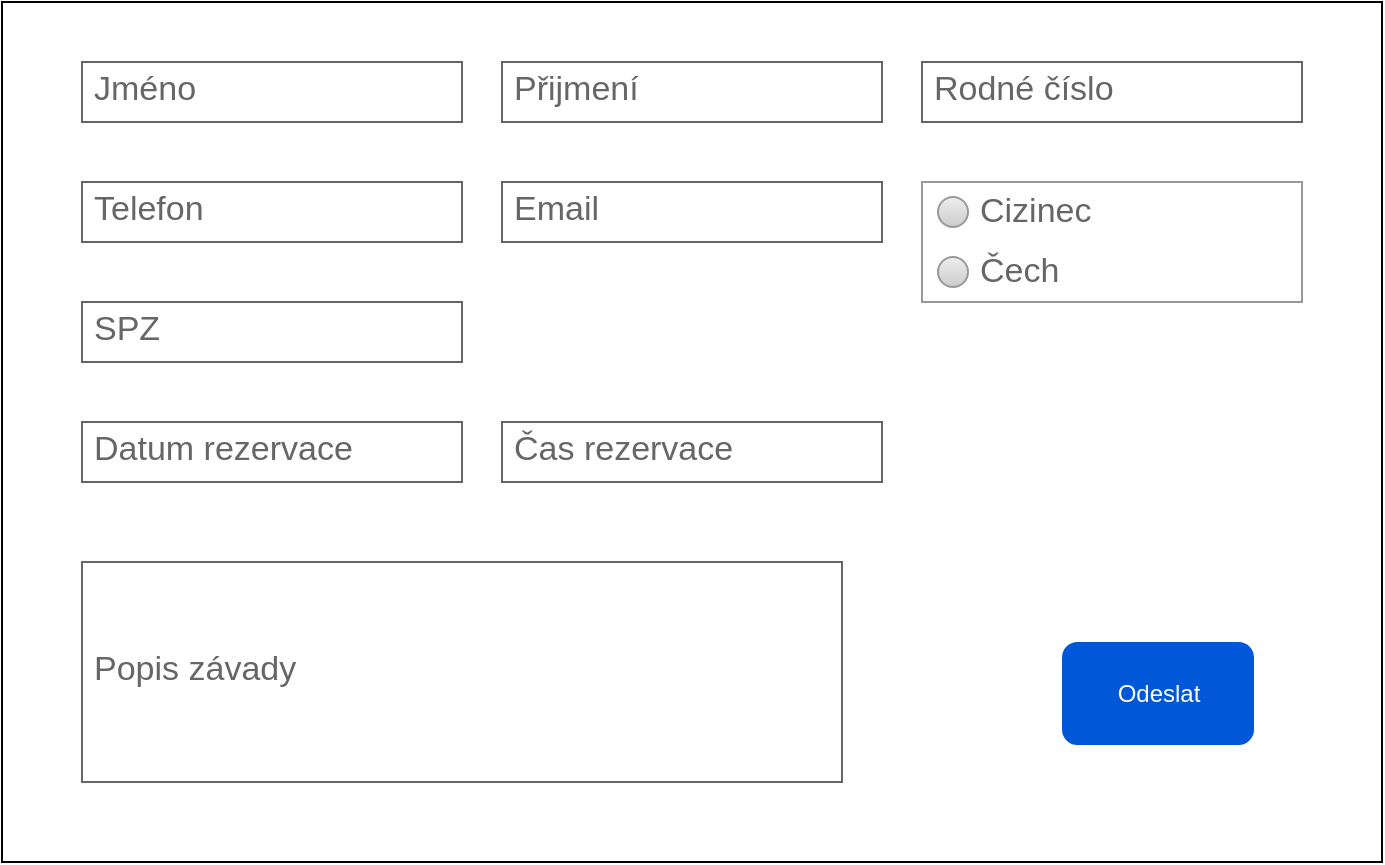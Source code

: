 <mxfile version="14.4.0" type="google"><diagram name="Page-1" id="f1b7ffb7-ca1e-a977-7cf5-a751b3c06c05"><mxGraphModel dx="1422" dy="794" grid="1" gridSize="10" guides="1" tooltips="1" connect="1" arrows="1" fold="1" page="1" pageScale="1" pageWidth="826" pageHeight="1169" background="#ffffff" math="0" shadow="0"><root><mxCell id="0"/><mxCell id="1" parent="0"/><mxCell id="mQii23HYEHAQYxSbwCVt-62" value="" style="whiteSpace=wrap;html=1;" parent="1" vertex="1"><mxGeometry x="50" y="50" width="690" height="430" as="geometry"/></mxCell><mxCell id="mQii23HYEHAQYxSbwCVt-63" value="" style="strokeWidth=1;shadow=0;dashed=0;align=center;html=1;shape=mxgraph.mockup.forms.rrect;rSize=0;strokeColor=#999999;fillColor=#ffffff;recursiveResize=0;" parent="1" vertex="1"><mxGeometry x="510" y="140" width="190" height="60" as="geometry"/></mxCell><mxCell id="mQii23HYEHAQYxSbwCVt-64" value="Cizinec" style="shape=ellipse;rSize=0;fillColor=#eeeeee;strokeColor=#999999;gradientColor=#cccccc;html=1;align=left;spacingLeft=4;fontSize=17;fontColor=#666666;labelPosition=right;" parent="mQii23HYEHAQYxSbwCVt-63" vertex="1"><mxGeometry x="8" y="7.5" width="15" height="15" as="geometry"/></mxCell><mxCell id="mQii23HYEHAQYxSbwCVt-65" value="Čech" style="shape=ellipse;rSize=0;fillColor=#eeeeee;strokeColor=#999999;gradientColor=#cccccc;html=1;align=left;spacingLeft=4;fontSize=17;fontColor=#666666;labelPosition=right;" parent="mQii23HYEHAQYxSbwCVt-63" vertex="1"><mxGeometry x="8" y="37.5" width="15" height="15" as="geometry"/></mxCell><mxCell id="mQii23HYEHAQYxSbwCVt-71" value="Jméno" style="strokeWidth=1;shadow=0;dashed=0;align=center;html=1;shape=mxgraph.mockup.text.textBox;fontColor=#666666;align=left;fontSize=17;spacingLeft=4;spacingTop=-3;strokeColor=#666666;mainText=" parent="1" vertex="1"><mxGeometry x="90" y="80" width="190" height="30" as="geometry"/></mxCell><mxCell id="mQii23HYEHAQYxSbwCVt-72" value="Přijmení" style="strokeWidth=1;shadow=0;dashed=0;align=center;html=1;shape=mxgraph.mockup.text.textBox;fontColor=#666666;align=left;fontSize=17;spacingLeft=4;spacingTop=-3;strokeColor=#666666;mainText=" parent="1" vertex="1"><mxGeometry x="300" y="80" width="190" height="30" as="geometry"/></mxCell><mxCell id="Wj3HNxXiuhRGUcuh8z-l-1" value="Datum rezervace&lt;span style=&quot;color: rgba(0 , 0 , 0 , 0) ; font-family: monospace ; font-size: 0px&quot;&gt;%3CmxGraphModel%3E%3Croot%3E%3CmxCell%20id%3D%220%22%2F%3E%3CmxCell%20id%3D%221%22%20parent%3D%220%22%2F%3E%3CmxCell%20id%3D%222%22%20value%3D%22Jm%C3%A9no%22%20style%3D%22strokeWidth%3D1%3Bshadow%3D0%3Bdashed%3D0%3Balign%3Dcenter%3Bhtml%3D1%3Bshape%3Dmxgraph.mockup.text.textBox%3BfontColor%3D%23666666%3Balign%3Dleft%3BfontSize%3D17%3BspacingLeft%3D4%3BspacingTop%3D-3%3BstrokeColor%3D%23666666%3BmainText%3D%22%20vertex%3D%221%22%20parent%3D%221%22%3E%3CmxGeometry%20x%3D%2290%22%20y%3D%2290%22%20width%3D%22150%22%20height%3D%2230%22%20as%3D%22geometry%22%2F%3E%3C%2FmxCell%3E%3C%2Froot%3E%3C%2FmxGraphModel%3E&lt;/span&gt;" style="strokeWidth=1;shadow=0;dashed=0;align=center;html=1;shape=mxgraph.mockup.text.textBox;fontColor=#666666;align=left;fontSize=17;spacingLeft=4;spacingTop=-3;strokeColor=#666666;mainText=" vertex="1" parent="1"><mxGeometry x="90" y="260" width="190" height="30" as="geometry"/></mxCell><mxCell id="Wj3HNxXiuhRGUcuh8z-l-2" value="Čas rezervace" style="strokeWidth=1;shadow=0;dashed=0;align=center;html=1;shape=mxgraph.mockup.text.textBox;fontColor=#666666;align=left;fontSize=17;spacingLeft=4;spacingTop=-3;strokeColor=#666666;mainText=" vertex="1" parent="1"><mxGeometry x="300" y="260" width="190" height="30" as="geometry"/></mxCell><mxCell id="Wj3HNxXiuhRGUcuh8z-l-4" value="Telefon&lt;br&gt;" style="strokeWidth=1;shadow=0;dashed=0;align=center;html=1;shape=mxgraph.mockup.text.textBox;fontColor=#666666;align=left;fontSize=17;spacingLeft=4;spacingTop=-3;strokeColor=#666666;mainText=" vertex="1" parent="1"><mxGeometry x="90" y="140" width="190" height="30" as="geometry"/></mxCell><mxCell id="Wj3HNxXiuhRGUcuh8z-l-5" value="Rodné číslo" style="strokeWidth=1;shadow=0;dashed=0;align=center;html=1;shape=mxgraph.mockup.text.textBox;fontColor=#666666;align=left;fontSize=17;spacingLeft=4;spacingTop=-3;strokeColor=#666666;mainText=" vertex="1" parent="1"><mxGeometry x="510" y="80" width="190" height="30" as="geometry"/></mxCell><mxCell id="Wj3HNxXiuhRGUcuh8z-l-6" value="Email" style="strokeWidth=1;shadow=0;dashed=0;align=center;html=1;shape=mxgraph.mockup.text.textBox;fontColor=#666666;align=left;fontSize=17;spacingLeft=4;spacingTop=-3;strokeColor=#666666;mainText=" vertex="1" parent="1"><mxGeometry x="300" y="140" width="190" height="30" as="geometry"/></mxCell><mxCell id="Wj3HNxXiuhRGUcuh8z-l-8" value="&lt;p style=&quot;line-height: 130%&quot;&gt;Popis závady&lt;/p&gt;" style="strokeWidth=1;shadow=0;dashed=0;align=center;html=1;shape=mxgraph.mockup.text.textBox;fontColor=#666666;align=left;fontSize=17;spacingLeft=4;spacingTop=-3;strokeColor=#666666;mainText=;sketch=0;labelPosition=center;verticalLabelPosition=middle;verticalAlign=middle;" vertex="1" parent="1"><mxGeometry x="90" y="330" width="380" height="110" as="geometry"/></mxCell><mxCell id="Wj3HNxXiuhRGUcuh8z-l-9" value="SPZ" style="strokeWidth=1;shadow=0;dashed=0;align=center;html=1;shape=mxgraph.mockup.text.textBox;fontColor=#666666;align=left;fontSize=17;spacingLeft=4;spacingTop=-3;strokeColor=#666666;mainText=" vertex="1" parent="1"><mxGeometry x="90" y="200" width="190" height="30" as="geometry"/></mxCell><mxCell id="Wj3HNxXiuhRGUcuh8z-l-15" value="Odeslat" style="rounded=1;fillColor=#0057D8;strokeColor=none;html=1;fontColor=#ffffff;align=center;verticalAlign=middle;fontStyle=0;fontSize=12;sketch=0;" vertex="1" parent="1"><mxGeometry x="580" y="370" width="96" height="51.5" as="geometry"/></mxCell></root></mxGraphModel></diagram></mxfile>